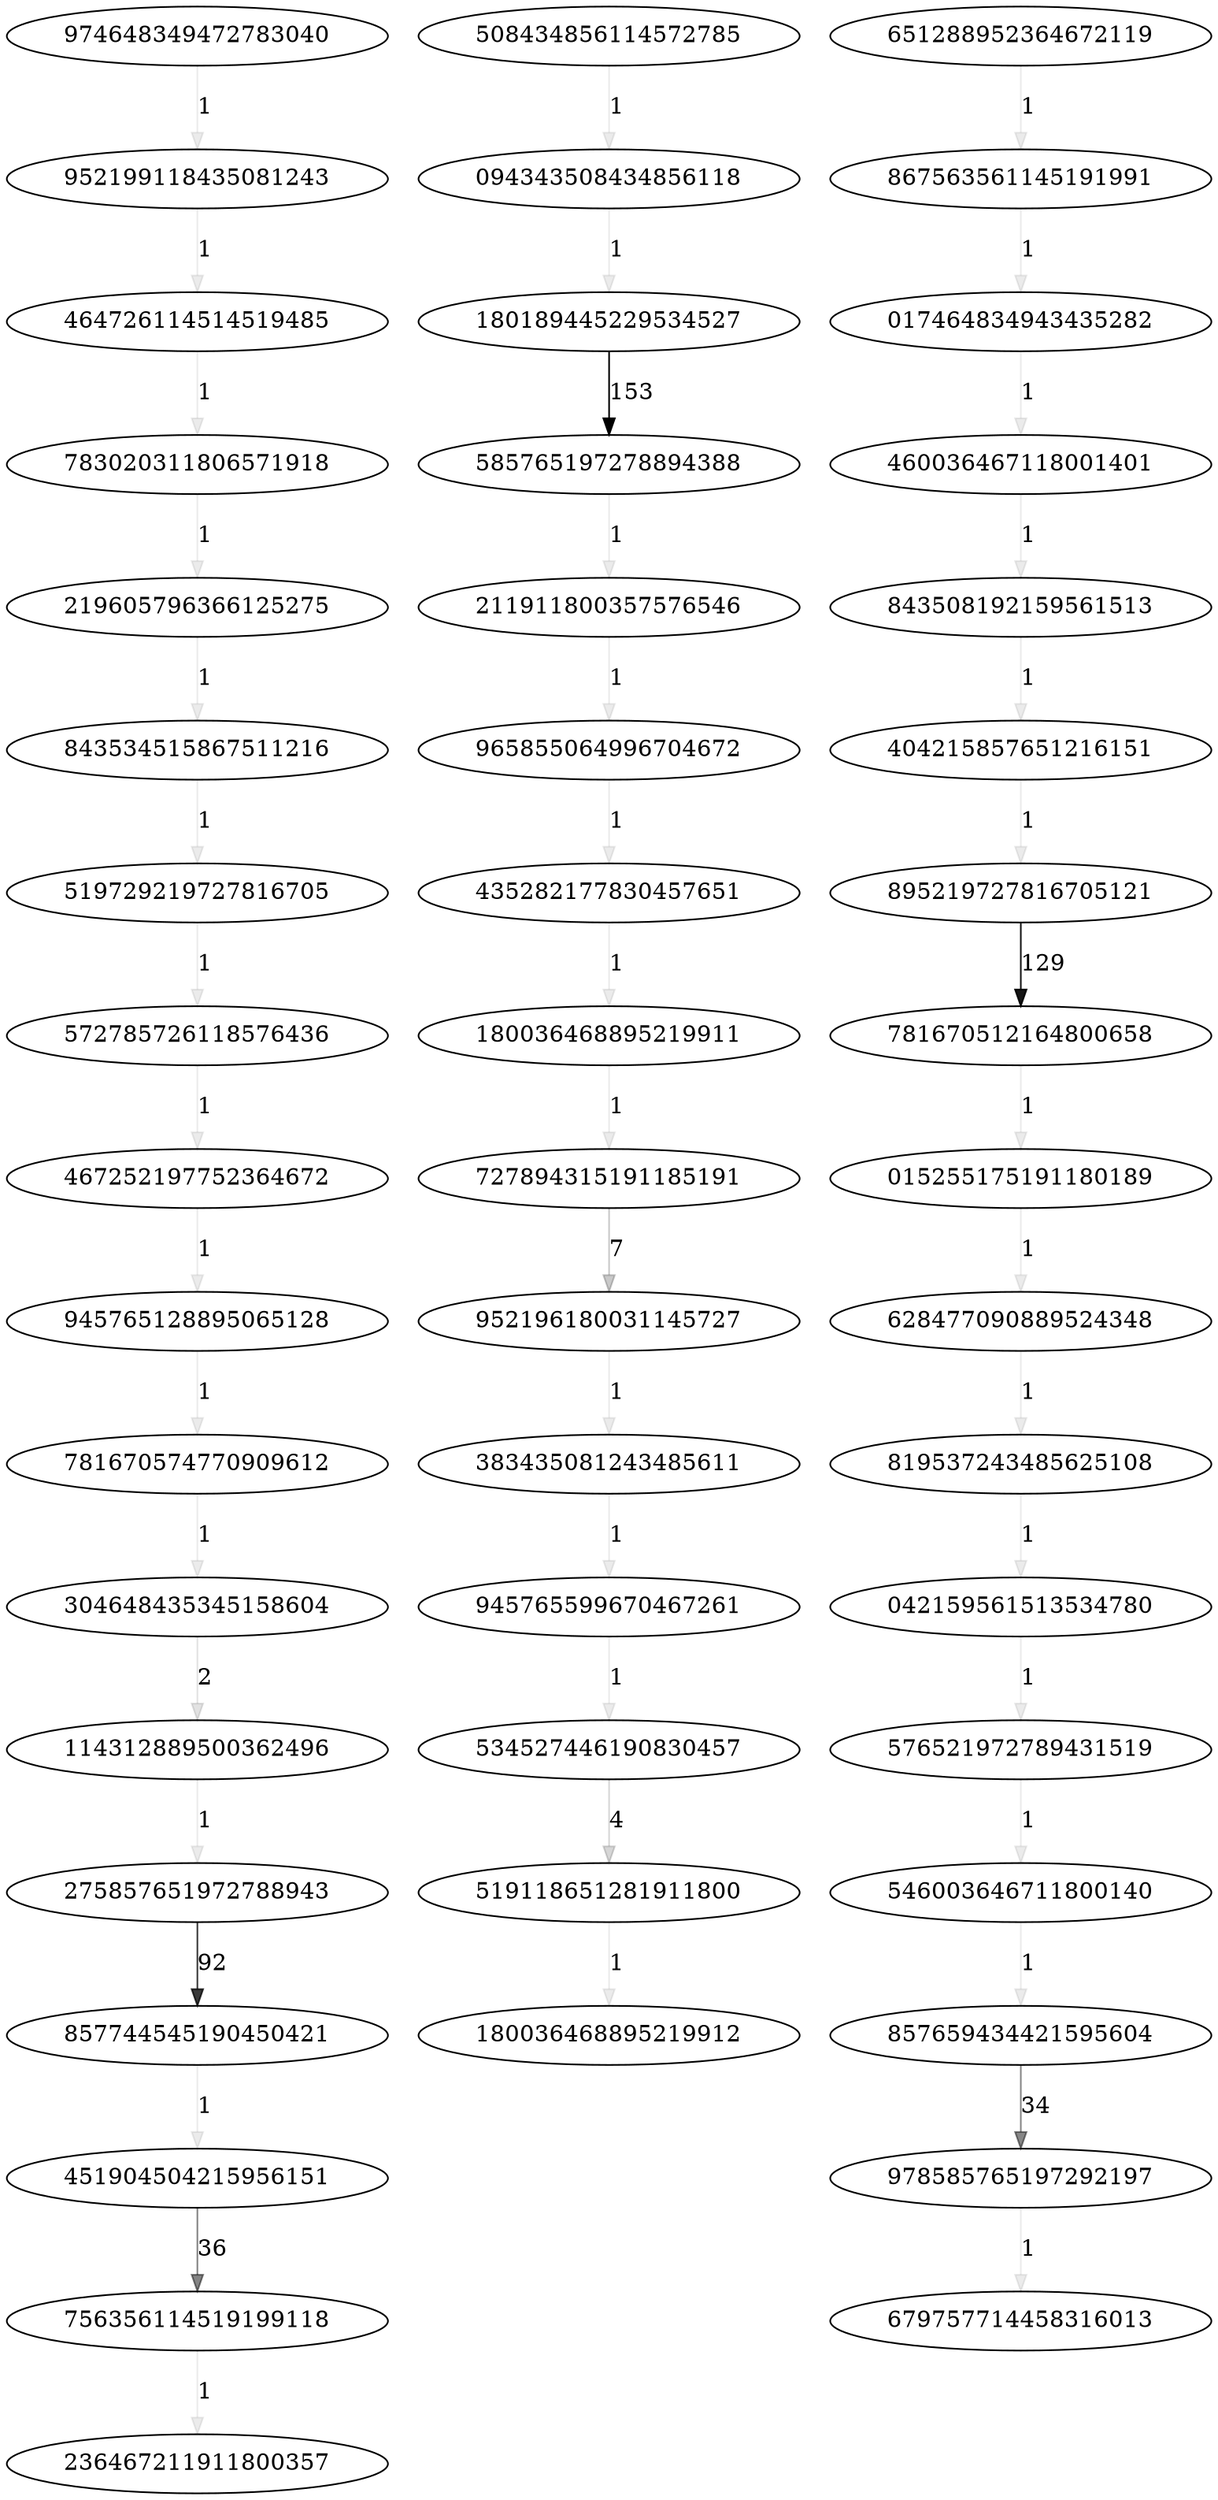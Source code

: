digraph {
	974648349472783040
	952199118435081243
	464726114514519485
	783020311806571918
	219605796366125275
	843534515867511216
	519729219727816705
	467252197752364672
	945765128895065128
	572785726118576436
	114312889500362496
	275857651972788943
	304648435345158604
	781670574770909612
	857744545190450421
	451904504215956151
	756356114519199118
	236467211911800357
	094343508434856118
	180189445229534527
	508434856114572785
	211911800357576546
	965855064996704672
	180036468895219911
	727894315191185191
	435282177830457651
	585765197278894388
	952196180031145727
	383435081243485611
	945765599670467261
	534527446190830457
	519118651281911800
	180036468895219912
	867563561145191991
	017464834943435282
	651288952364672119
	460036467118001401
	843508192159561513
	404215857651216151
	895219727816705121
	781670512164800658
	015255175191180189
	628477090889524348
	546003646711800140
	857659434421595604
	576521972789431519
	042159561513534780
	819537243485625108
	978585765197292197
	679757714458316013
	974648349472783040 -> 952199118435081243 [label=1 color="#00000014"]
	952199118435081243 -> 464726114514519485 [label=1 color="#00000014"]
	464726114514519485 -> 783020311806571918 [label=1 color="#00000014"]
	783020311806571918 -> 219605796366125275 [label=1 color="#00000014"]
	219605796366125275 -> 843534515867511216 [label=1 color="#00000014"]
	843534515867511216 -> 519729219727816705 [label=1 color="#00000014"]
	519729219727816705 -> 572785726118576436 [label=1 color="#00000014"]
	467252197752364672 -> 945765128895065128 [label=1 color="#00000014"]
	945765128895065128 -> 781670574770909612 [label=1 color="#00000014"]
	572785726118576436 -> 467252197752364672 [label=1 color="#00000014"]
	114312889500362496 -> 275857651972788943 [label=1 color="#00000014"]
	275857651972788943 -> 857744545190450421 [label=92 color="#000000c5"]
	304648435345158604 -> 114312889500362496 [label=2 color="#0000001d"]
	781670574770909612 -> 304648435345158604 [label=1 color="#00000014"]
	857744545190450421 -> 451904504215956151 [label=1 color="#00000014"]
	451904504215956151 -> 756356114519199118 [label=36 color="#0000007b"]
	756356114519199118 -> 236467211911800357 [label=1 color="#00000014"]
	094343508434856118 -> 180189445229534527 [label=1 color="#00000014"]
	180189445229534527 -> 585765197278894388 [label=153 color="#000000ff"]
	508434856114572785 -> 094343508434856118 [label=1 color="#00000014"]
	211911800357576546 -> 965855064996704672 [label=1 color="#00000014"]
	965855064996704672 -> 435282177830457651 [label=1 color="#00000014"]
	180036468895219911 -> 727894315191185191 [label=1 color="#00000014"]
	727894315191185191 -> 952196180031145727 [label=7 color="#00000036"]
	435282177830457651 -> 180036468895219911 [label=1 color="#00000014"]
	585765197278894388 -> 211911800357576546 [label=1 color="#00000014"]
	952196180031145727 -> 383435081243485611 [label=1 color="#00000014"]
	383435081243485611 -> 945765599670467261 [label=1 color="#00000014"]
	945765599670467261 -> 534527446190830457 [label=1 color="#00000014"]
	534527446190830457 -> 519118651281911800 [label=4 color="#00000029"]
	519118651281911800 -> 180036468895219912 [label=1 color="#00000014"]
	867563561145191991 -> 017464834943435282 [label=1 color="#00000014"]
	017464834943435282 -> 460036467118001401 [label=1 color="#00000014"]
	651288952364672119 -> 867563561145191991 [label=1 color="#00000014"]
	460036467118001401 -> 843508192159561513 [label=1 color="#00000014"]
	843508192159561513 -> 404215857651216151 [label=1 color="#00000014"]
	404215857651216151 -> 895219727816705121 [label=1 color="#00000014"]
	895219727816705121 -> 781670512164800658 [label=129 color="#000000ea"]
	781670512164800658 -> 015255175191180189 [label=1 color="#00000014"]
	015255175191180189 -> 628477090889524348 [label=1 color="#00000014"]
	628477090889524348 -> 819537243485625108 [label=1 color="#00000014"]
	546003646711800140 -> 857659434421595604 [label=1 color="#00000014"]
	857659434421595604 -> 978585765197292197 [label=34 color="#00000078"]
	576521972789431519 -> 546003646711800140 [label=1 color="#00000014"]
	042159561513534780 -> 576521972789431519 [label=1 color="#00000014"]
	819537243485625108 -> 042159561513534780 [label=1 color="#00000014"]
	978585765197292197 -> 679757714458316013 [label=1 color="#00000014"]
}
